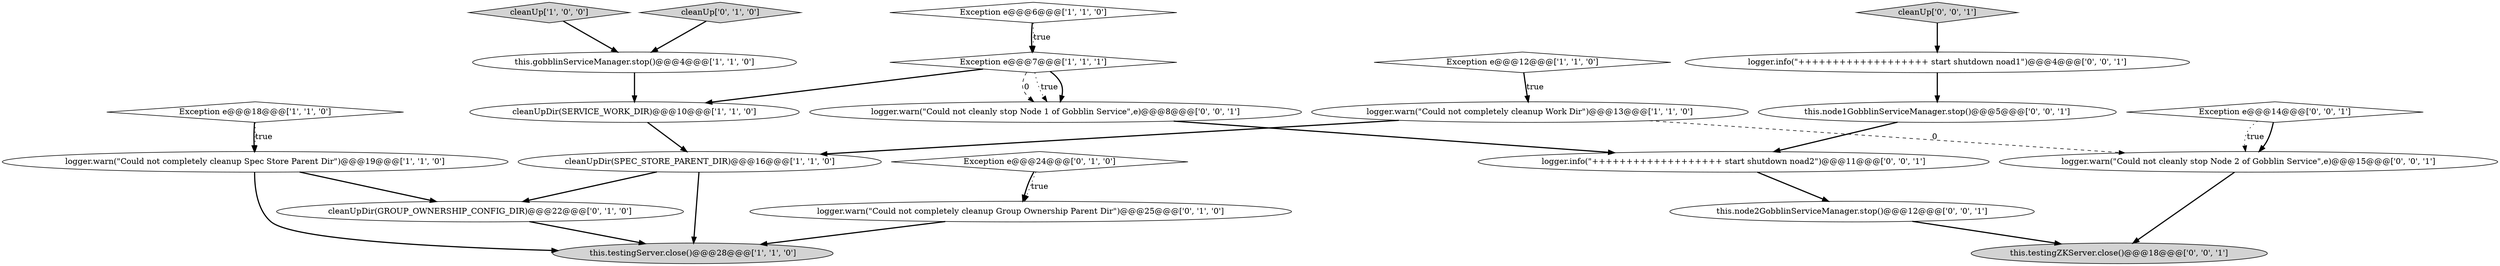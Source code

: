 digraph {
0 [style = filled, label = "logger.warn(\"Could not completely cleanup Spec Store Parent Dir\")@@@19@@@['1', '1', '0']", fillcolor = white, shape = ellipse image = "AAA0AAABBB1BBB"];
9 [style = filled, label = "this.gobblinServiceManager.stop()@@@4@@@['1', '1', '0']", fillcolor = white, shape = ellipse image = "AAA0AAABBB1BBB"];
2 [style = filled, label = "Exception e@@@12@@@['1', '1', '0']", fillcolor = white, shape = diamond image = "AAA0AAABBB1BBB"];
1 [style = filled, label = "cleanUp['1', '0', '0']", fillcolor = lightgray, shape = diamond image = "AAA0AAABBB1BBB"];
16 [style = filled, label = "cleanUp['0', '0', '1']", fillcolor = lightgray, shape = diamond image = "AAA0AAABBB3BBB"];
17 [style = filled, label = "this.node2GobblinServiceManager.stop()@@@12@@@['0', '0', '1']", fillcolor = white, shape = ellipse image = "AAA0AAABBB3BBB"];
11 [style = filled, label = "cleanUp['0', '1', '0']", fillcolor = lightgray, shape = diamond image = "AAA0AAABBB2BBB"];
15 [style = filled, label = "logger.info(\"+++++++++++++++++++ start shutdown noad1\")@@@4@@@['0', '0', '1']", fillcolor = white, shape = ellipse image = "AAA0AAABBB3BBB"];
5 [style = filled, label = "this.testingServer.close()@@@28@@@['1', '1', '0']", fillcolor = lightgray, shape = ellipse image = "AAA0AAABBB1BBB"];
6 [style = filled, label = "cleanUpDir(SPEC_STORE_PARENT_DIR)@@@16@@@['1', '1', '0']", fillcolor = white, shape = ellipse image = "AAA0AAABBB1BBB"];
19 [style = filled, label = "Exception e@@@14@@@['0', '0', '1']", fillcolor = white, shape = diamond image = "AAA0AAABBB3BBB"];
4 [style = filled, label = "logger.warn(\"Could not completely cleanup Work Dir\")@@@13@@@['1', '1', '0']", fillcolor = white, shape = ellipse image = "AAA0AAABBB1BBB"];
18 [style = filled, label = "this.node1GobblinServiceManager.stop()@@@5@@@['0', '0', '1']", fillcolor = white, shape = ellipse image = "AAA0AAABBB3BBB"];
10 [style = filled, label = "cleanUpDir(SERVICE_WORK_DIR)@@@10@@@['1', '1', '0']", fillcolor = white, shape = ellipse image = "AAA0AAABBB1BBB"];
3 [style = filled, label = "Exception e@@@18@@@['1', '1', '0']", fillcolor = white, shape = diamond image = "AAA0AAABBB1BBB"];
8 [style = filled, label = "Exception e@@@6@@@['1', '1', '0']", fillcolor = white, shape = diamond image = "AAA0AAABBB1BBB"];
22 [style = filled, label = "this.testingZKServer.close()@@@18@@@['0', '0', '1']", fillcolor = lightgray, shape = ellipse image = "AAA0AAABBB3BBB"];
12 [style = filled, label = "logger.warn(\"Could not completely cleanup Group Ownership Parent Dir\")@@@25@@@['0', '1', '0']", fillcolor = white, shape = ellipse image = "AAA1AAABBB2BBB"];
14 [style = filled, label = "cleanUpDir(GROUP_OWNERSHIP_CONFIG_DIR)@@@22@@@['0', '1', '0']", fillcolor = white, shape = ellipse image = "AAA1AAABBB2BBB"];
23 [style = filled, label = "logger.warn(\"Could not cleanly stop Node 1 of Gobblin Service\",e)@@@8@@@['0', '0', '1']", fillcolor = white, shape = ellipse image = "AAA0AAABBB3BBB"];
7 [style = filled, label = "Exception e@@@7@@@['1', '1', '1']", fillcolor = white, shape = diamond image = "AAA0AAABBB1BBB"];
13 [style = filled, label = "Exception e@@@24@@@['0', '1', '0']", fillcolor = white, shape = diamond image = "AAA1AAABBB2BBB"];
20 [style = filled, label = "logger.warn(\"Could not cleanly stop Node 2 of Gobblin Service\",e)@@@15@@@['0', '0', '1']", fillcolor = white, shape = ellipse image = "AAA0AAABBB3BBB"];
21 [style = filled, label = "logger.info(\"+++++++++++++++++++ start shutdown noad2\")@@@11@@@['0', '0', '1']", fillcolor = white, shape = ellipse image = "AAA0AAABBB3BBB"];
14->5 [style = bold, label=""];
7->23 [style = bold, label=""];
4->6 [style = bold, label=""];
2->4 [style = dotted, label="true"];
2->4 [style = bold, label=""];
1->9 [style = bold, label=""];
10->6 [style = bold, label=""];
15->18 [style = bold, label=""];
7->10 [style = bold, label=""];
19->20 [style = bold, label=""];
21->17 [style = bold, label=""];
20->22 [style = bold, label=""];
16->15 [style = bold, label=""];
11->9 [style = bold, label=""];
8->7 [style = dotted, label="true"];
19->20 [style = dotted, label="true"];
3->0 [style = dotted, label="true"];
23->21 [style = bold, label=""];
7->23 [style = dashed, label="0"];
13->12 [style = bold, label=""];
12->5 [style = bold, label=""];
6->14 [style = bold, label=""];
3->0 [style = bold, label=""];
6->5 [style = bold, label=""];
18->21 [style = bold, label=""];
8->7 [style = bold, label=""];
17->22 [style = bold, label=""];
4->20 [style = dashed, label="0"];
0->5 [style = bold, label=""];
0->14 [style = bold, label=""];
13->12 [style = dotted, label="true"];
7->23 [style = dotted, label="true"];
9->10 [style = bold, label=""];
}
